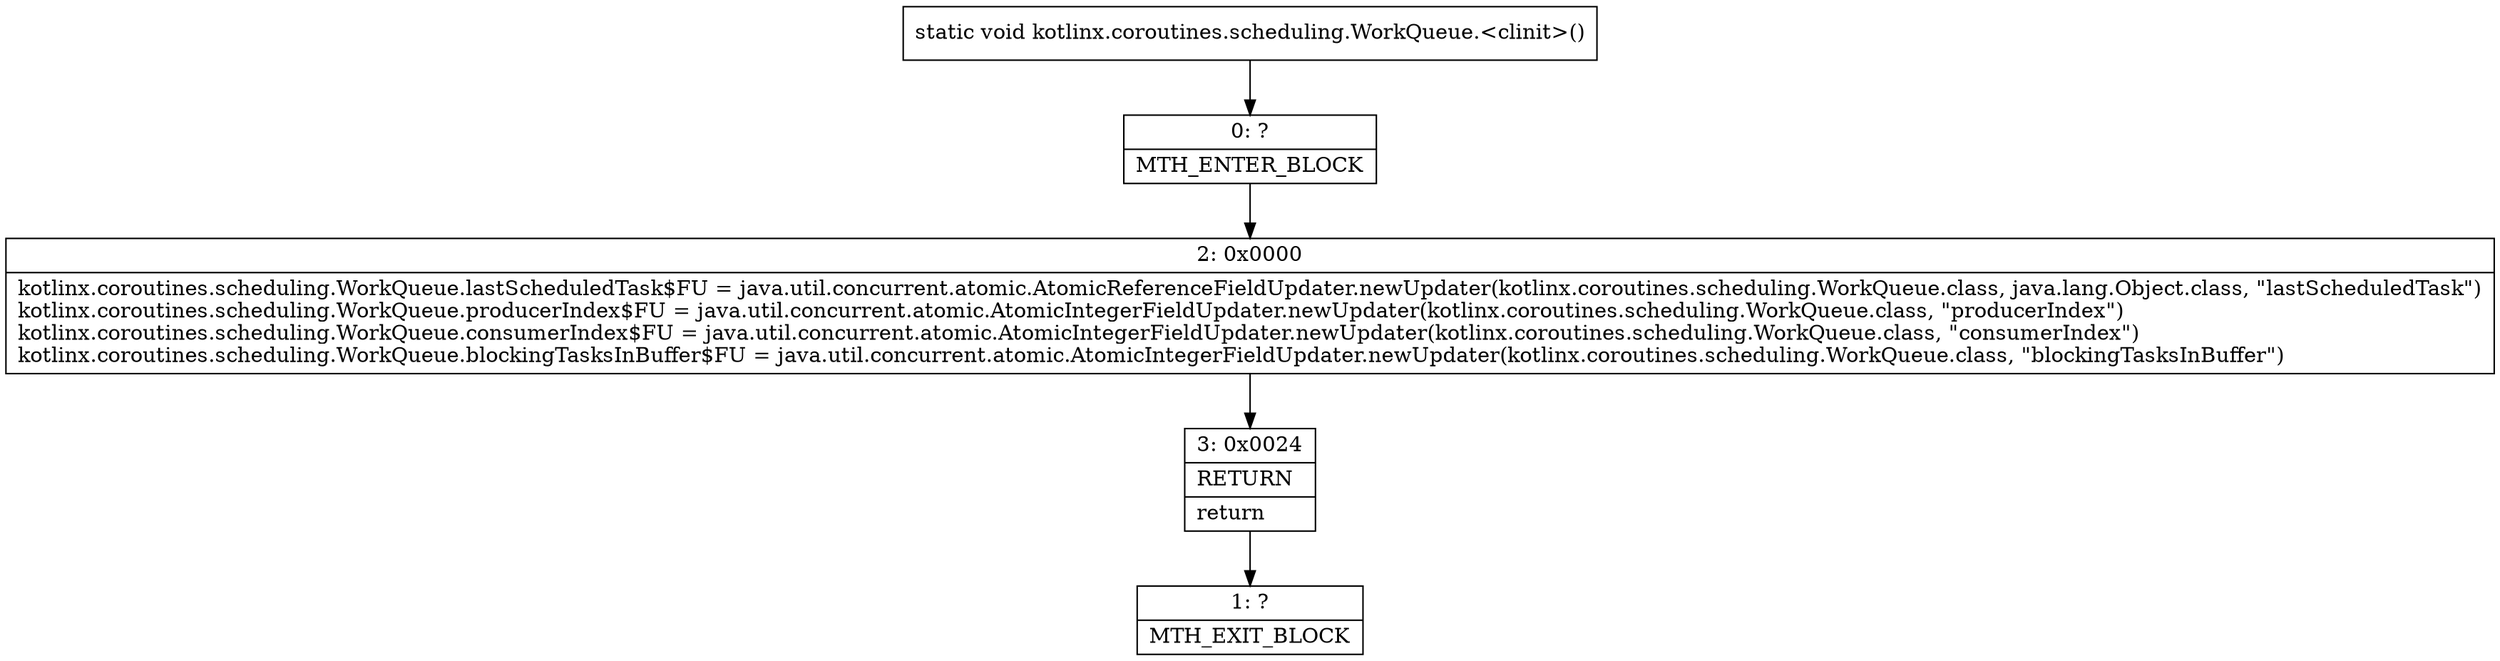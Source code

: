 digraph "CFG forkotlinx.coroutines.scheduling.WorkQueue.\<clinit\>()V" {
Node_0 [shape=record,label="{0\:\ ?|MTH_ENTER_BLOCK\l}"];
Node_2 [shape=record,label="{2\:\ 0x0000|kotlinx.coroutines.scheduling.WorkQueue.lastScheduledTask$FU = java.util.concurrent.atomic.AtomicReferenceFieldUpdater.newUpdater(kotlinx.coroutines.scheduling.WorkQueue.class, java.lang.Object.class, \"lastScheduledTask\")\lkotlinx.coroutines.scheduling.WorkQueue.producerIndex$FU = java.util.concurrent.atomic.AtomicIntegerFieldUpdater.newUpdater(kotlinx.coroutines.scheduling.WorkQueue.class, \"producerIndex\")\lkotlinx.coroutines.scheduling.WorkQueue.consumerIndex$FU = java.util.concurrent.atomic.AtomicIntegerFieldUpdater.newUpdater(kotlinx.coroutines.scheduling.WorkQueue.class, \"consumerIndex\")\lkotlinx.coroutines.scheduling.WorkQueue.blockingTasksInBuffer$FU = java.util.concurrent.atomic.AtomicIntegerFieldUpdater.newUpdater(kotlinx.coroutines.scheduling.WorkQueue.class, \"blockingTasksInBuffer\")\l}"];
Node_3 [shape=record,label="{3\:\ 0x0024|RETURN\l|return\l}"];
Node_1 [shape=record,label="{1\:\ ?|MTH_EXIT_BLOCK\l}"];
MethodNode[shape=record,label="{static void kotlinx.coroutines.scheduling.WorkQueue.\<clinit\>() }"];
MethodNode -> Node_0;Node_0 -> Node_2;
Node_2 -> Node_3;
Node_3 -> Node_1;
}

